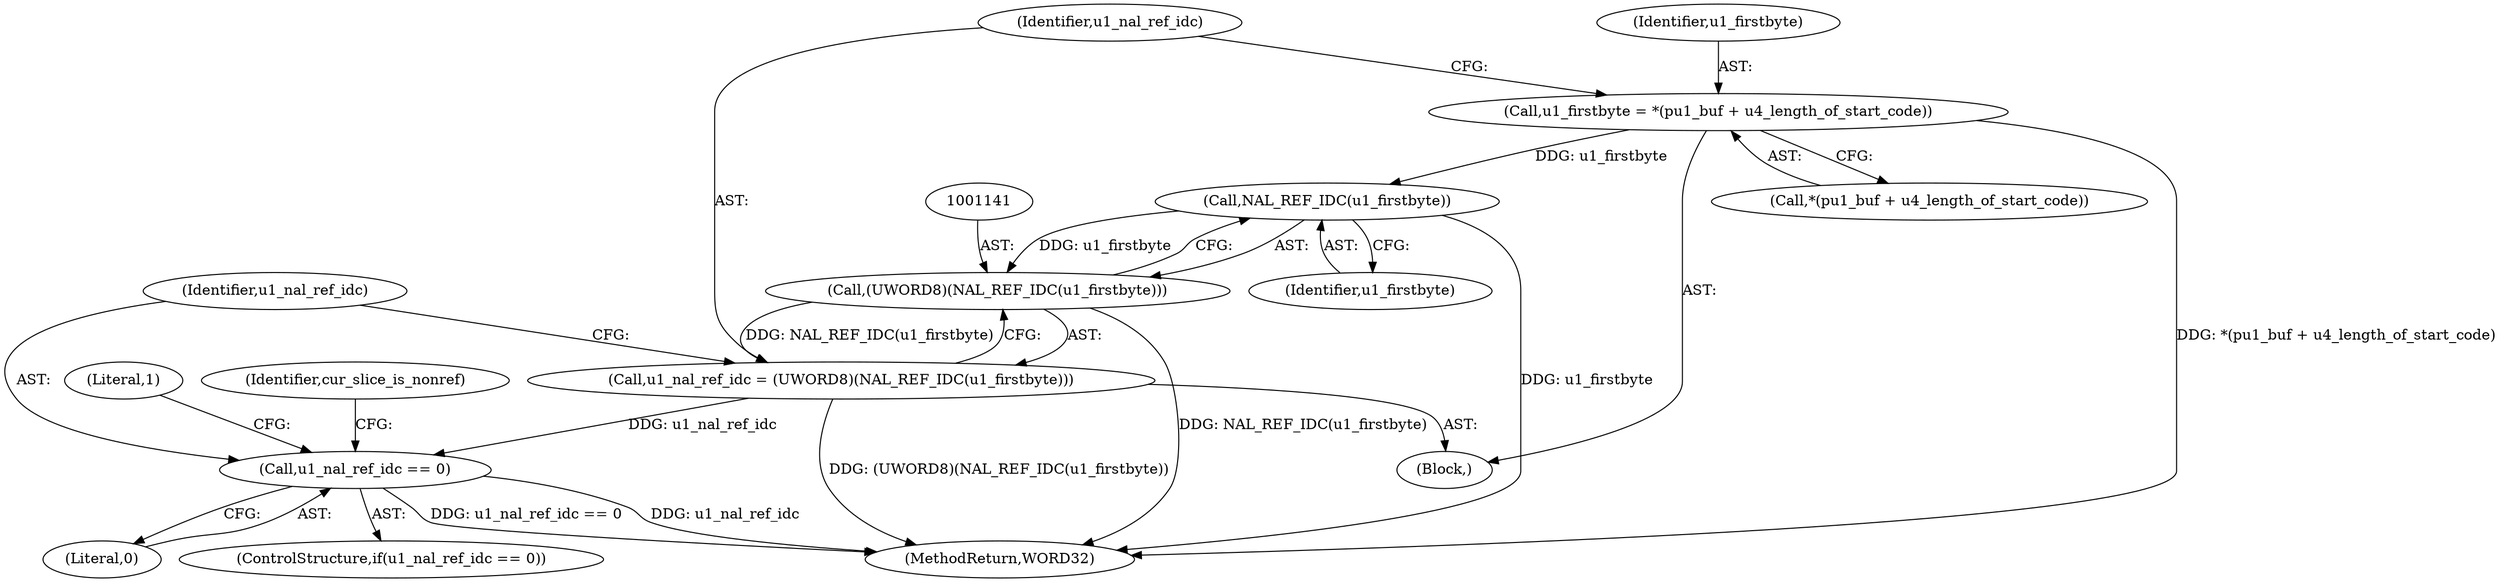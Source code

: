 digraph "0_Android_494561291a503840f385fbcd11d9bc5f4dc502b8@integer" {
"1001132" [label="(Call,u1_firstbyte = *(pu1_buf + u4_length_of_start_code))"];
"1001142" [label="(Call,NAL_REF_IDC(u1_firstbyte))"];
"1001140" [label="(Call,(UWORD8)(NAL_REF_IDC(u1_firstbyte)))"];
"1001138" [label="(Call,u1_nal_ref_idc = (UWORD8)(NAL_REF_IDC(u1_firstbyte)))"];
"1001145" [label="(Call,u1_nal_ref_idc == 0)"];
"1001131" [label="(Block,)"];
"1001147" [label="(Literal,0)"];
"1001144" [label="(ControlStructure,if(u1_nal_ref_idc == 0))"];
"1001145" [label="(Call,u1_nal_ref_idc == 0)"];
"1001150" [label="(Identifier,cur_slice_is_nonref)"];
"1001142" [label="(Call,NAL_REF_IDC(u1_firstbyte))"];
"1001157" [label="(Literal,1)"];
"1001140" [label="(Call,(UWORD8)(NAL_REF_IDC(u1_firstbyte)))"];
"1002226" [label="(MethodReturn,WORD32)"];
"1001132" [label="(Call,u1_firstbyte = *(pu1_buf + u4_length_of_start_code))"];
"1001143" [label="(Identifier,u1_firstbyte)"];
"1001133" [label="(Identifier,u1_firstbyte)"];
"1001138" [label="(Call,u1_nal_ref_idc = (UWORD8)(NAL_REF_IDC(u1_firstbyte)))"];
"1001139" [label="(Identifier,u1_nal_ref_idc)"];
"1001146" [label="(Identifier,u1_nal_ref_idc)"];
"1001134" [label="(Call,*(pu1_buf + u4_length_of_start_code))"];
"1001132" -> "1001131"  [label="AST: "];
"1001132" -> "1001134"  [label="CFG: "];
"1001133" -> "1001132"  [label="AST: "];
"1001134" -> "1001132"  [label="AST: "];
"1001139" -> "1001132"  [label="CFG: "];
"1001132" -> "1002226"  [label="DDG: *(pu1_buf + u4_length_of_start_code)"];
"1001132" -> "1001142"  [label="DDG: u1_firstbyte"];
"1001142" -> "1001140"  [label="AST: "];
"1001142" -> "1001143"  [label="CFG: "];
"1001143" -> "1001142"  [label="AST: "];
"1001140" -> "1001142"  [label="CFG: "];
"1001142" -> "1002226"  [label="DDG: u1_firstbyte"];
"1001142" -> "1001140"  [label="DDG: u1_firstbyte"];
"1001140" -> "1001138"  [label="AST: "];
"1001141" -> "1001140"  [label="AST: "];
"1001138" -> "1001140"  [label="CFG: "];
"1001140" -> "1002226"  [label="DDG: NAL_REF_IDC(u1_firstbyte)"];
"1001140" -> "1001138"  [label="DDG: NAL_REF_IDC(u1_firstbyte)"];
"1001138" -> "1001131"  [label="AST: "];
"1001139" -> "1001138"  [label="AST: "];
"1001146" -> "1001138"  [label="CFG: "];
"1001138" -> "1002226"  [label="DDG: (UWORD8)(NAL_REF_IDC(u1_firstbyte))"];
"1001138" -> "1001145"  [label="DDG: u1_nal_ref_idc"];
"1001145" -> "1001144"  [label="AST: "];
"1001145" -> "1001147"  [label="CFG: "];
"1001146" -> "1001145"  [label="AST: "];
"1001147" -> "1001145"  [label="AST: "];
"1001150" -> "1001145"  [label="CFG: "];
"1001157" -> "1001145"  [label="CFG: "];
"1001145" -> "1002226"  [label="DDG: u1_nal_ref_idc"];
"1001145" -> "1002226"  [label="DDG: u1_nal_ref_idc == 0"];
}
